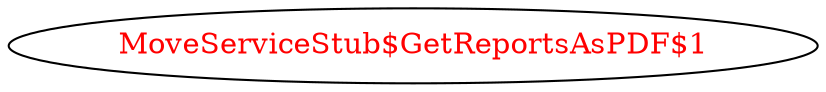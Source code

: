 digraph dependencyGraph {
 concentrate=true;
 ranksep="2.0";
 rankdir="LR"; 
 splines="ortho";
"MoveServiceStub$GetReportsAsPDF$1" [fontcolor="red"];
}